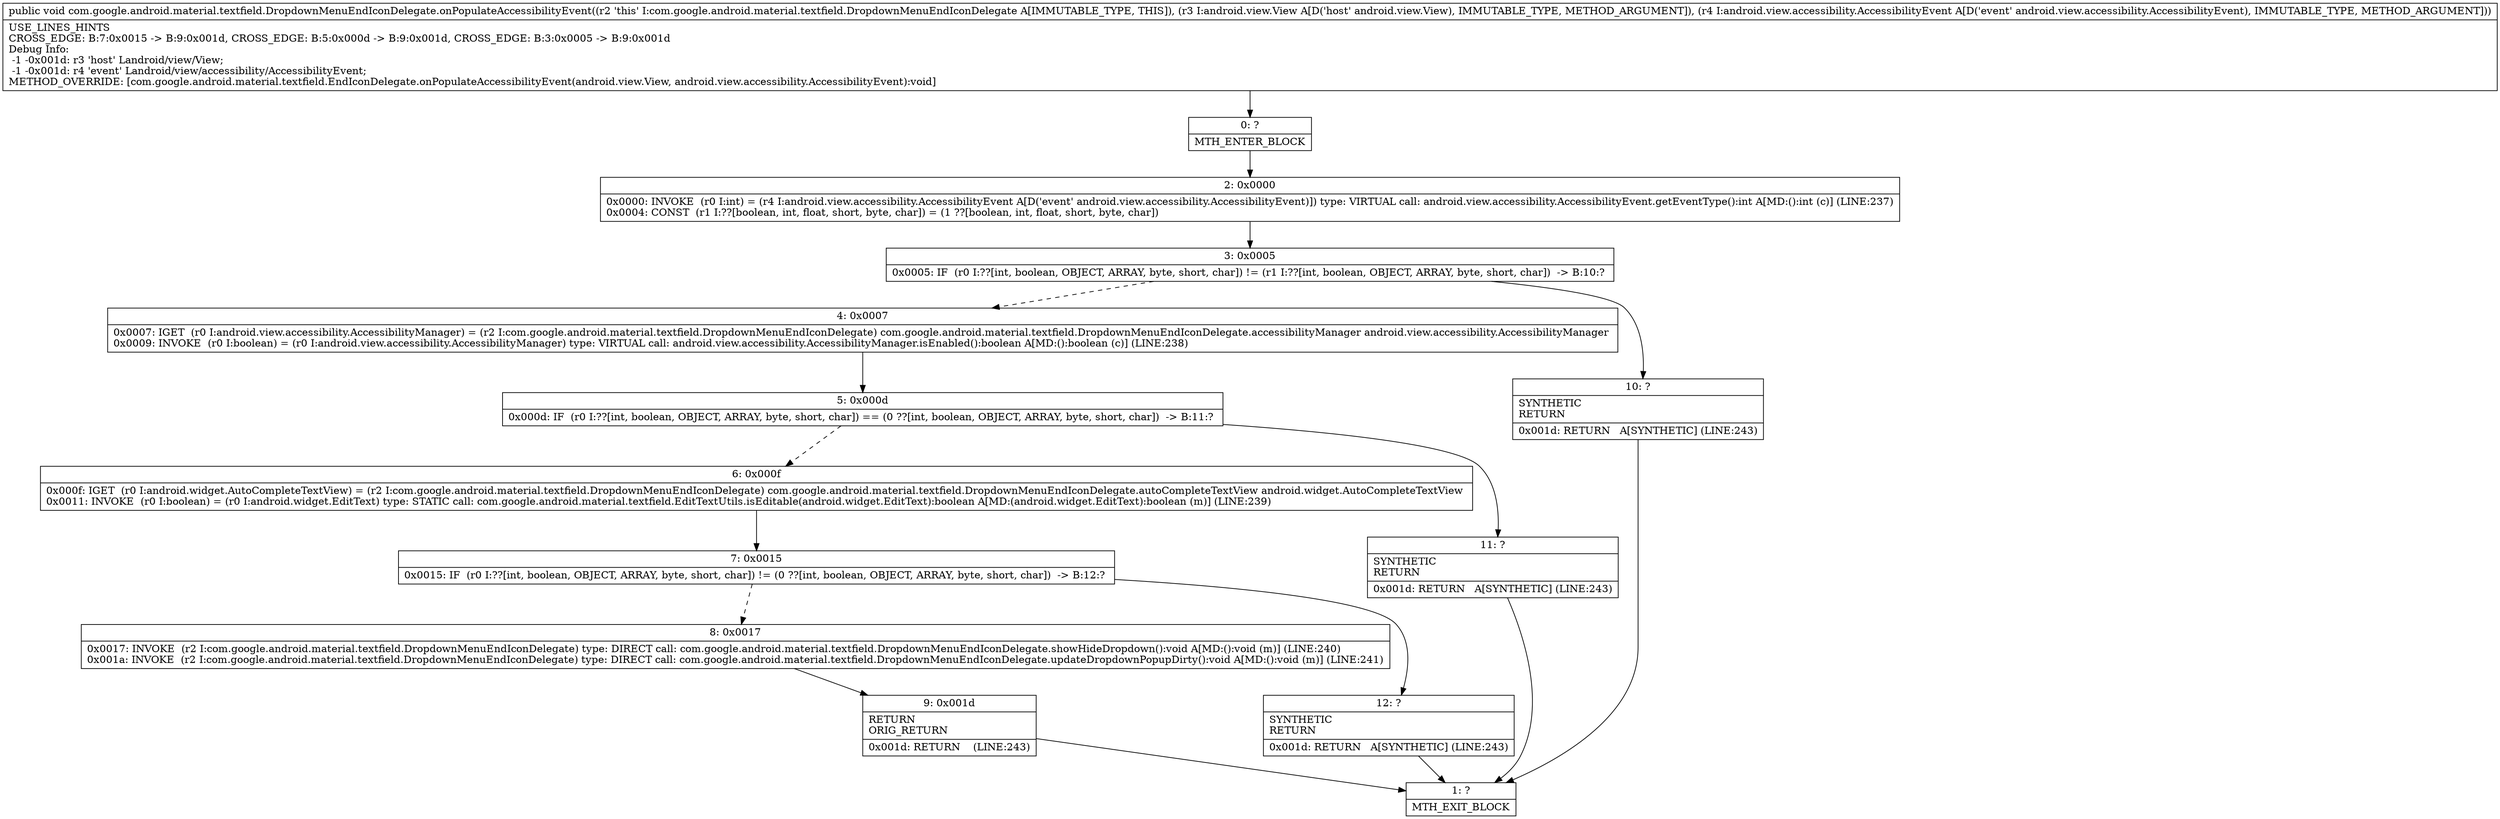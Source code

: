 digraph "CFG forcom.google.android.material.textfield.DropdownMenuEndIconDelegate.onPopulateAccessibilityEvent(Landroid\/view\/View;Landroid\/view\/accessibility\/AccessibilityEvent;)V" {
Node_0 [shape=record,label="{0\:\ ?|MTH_ENTER_BLOCK\l}"];
Node_2 [shape=record,label="{2\:\ 0x0000|0x0000: INVOKE  (r0 I:int) = (r4 I:android.view.accessibility.AccessibilityEvent A[D('event' android.view.accessibility.AccessibilityEvent)]) type: VIRTUAL call: android.view.accessibility.AccessibilityEvent.getEventType():int A[MD:():int (c)] (LINE:237)\l0x0004: CONST  (r1 I:??[boolean, int, float, short, byte, char]) = (1 ??[boolean, int, float, short, byte, char]) \l}"];
Node_3 [shape=record,label="{3\:\ 0x0005|0x0005: IF  (r0 I:??[int, boolean, OBJECT, ARRAY, byte, short, char]) != (r1 I:??[int, boolean, OBJECT, ARRAY, byte, short, char])  \-\> B:10:? \l}"];
Node_4 [shape=record,label="{4\:\ 0x0007|0x0007: IGET  (r0 I:android.view.accessibility.AccessibilityManager) = (r2 I:com.google.android.material.textfield.DropdownMenuEndIconDelegate) com.google.android.material.textfield.DropdownMenuEndIconDelegate.accessibilityManager android.view.accessibility.AccessibilityManager \l0x0009: INVOKE  (r0 I:boolean) = (r0 I:android.view.accessibility.AccessibilityManager) type: VIRTUAL call: android.view.accessibility.AccessibilityManager.isEnabled():boolean A[MD:():boolean (c)] (LINE:238)\l}"];
Node_5 [shape=record,label="{5\:\ 0x000d|0x000d: IF  (r0 I:??[int, boolean, OBJECT, ARRAY, byte, short, char]) == (0 ??[int, boolean, OBJECT, ARRAY, byte, short, char])  \-\> B:11:? \l}"];
Node_6 [shape=record,label="{6\:\ 0x000f|0x000f: IGET  (r0 I:android.widget.AutoCompleteTextView) = (r2 I:com.google.android.material.textfield.DropdownMenuEndIconDelegate) com.google.android.material.textfield.DropdownMenuEndIconDelegate.autoCompleteTextView android.widget.AutoCompleteTextView \l0x0011: INVOKE  (r0 I:boolean) = (r0 I:android.widget.EditText) type: STATIC call: com.google.android.material.textfield.EditTextUtils.isEditable(android.widget.EditText):boolean A[MD:(android.widget.EditText):boolean (m)] (LINE:239)\l}"];
Node_7 [shape=record,label="{7\:\ 0x0015|0x0015: IF  (r0 I:??[int, boolean, OBJECT, ARRAY, byte, short, char]) != (0 ??[int, boolean, OBJECT, ARRAY, byte, short, char])  \-\> B:12:? \l}"];
Node_8 [shape=record,label="{8\:\ 0x0017|0x0017: INVOKE  (r2 I:com.google.android.material.textfield.DropdownMenuEndIconDelegate) type: DIRECT call: com.google.android.material.textfield.DropdownMenuEndIconDelegate.showHideDropdown():void A[MD:():void (m)] (LINE:240)\l0x001a: INVOKE  (r2 I:com.google.android.material.textfield.DropdownMenuEndIconDelegate) type: DIRECT call: com.google.android.material.textfield.DropdownMenuEndIconDelegate.updateDropdownPopupDirty():void A[MD:():void (m)] (LINE:241)\l}"];
Node_9 [shape=record,label="{9\:\ 0x001d|RETURN\lORIG_RETURN\l|0x001d: RETURN    (LINE:243)\l}"];
Node_1 [shape=record,label="{1\:\ ?|MTH_EXIT_BLOCK\l}"];
Node_12 [shape=record,label="{12\:\ ?|SYNTHETIC\lRETURN\l|0x001d: RETURN   A[SYNTHETIC] (LINE:243)\l}"];
Node_11 [shape=record,label="{11\:\ ?|SYNTHETIC\lRETURN\l|0x001d: RETURN   A[SYNTHETIC] (LINE:243)\l}"];
Node_10 [shape=record,label="{10\:\ ?|SYNTHETIC\lRETURN\l|0x001d: RETURN   A[SYNTHETIC] (LINE:243)\l}"];
MethodNode[shape=record,label="{public void com.google.android.material.textfield.DropdownMenuEndIconDelegate.onPopulateAccessibilityEvent((r2 'this' I:com.google.android.material.textfield.DropdownMenuEndIconDelegate A[IMMUTABLE_TYPE, THIS]), (r3 I:android.view.View A[D('host' android.view.View), IMMUTABLE_TYPE, METHOD_ARGUMENT]), (r4 I:android.view.accessibility.AccessibilityEvent A[D('event' android.view.accessibility.AccessibilityEvent), IMMUTABLE_TYPE, METHOD_ARGUMENT]))  | USE_LINES_HINTS\lCROSS_EDGE: B:7:0x0015 \-\> B:9:0x001d, CROSS_EDGE: B:5:0x000d \-\> B:9:0x001d, CROSS_EDGE: B:3:0x0005 \-\> B:9:0x001d\lDebug Info:\l  \-1 \-0x001d: r3 'host' Landroid\/view\/View;\l  \-1 \-0x001d: r4 'event' Landroid\/view\/accessibility\/AccessibilityEvent;\lMETHOD_OVERRIDE: [com.google.android.material.textfield.EndIconDelegate.onPopulateAccessibilityEvent(android.view.View, android.view.accessibility.AccessibilityEvent):void]\l}"];
MethodNode -> Node_0;Node_0 -> Node_2;
Node_2 -> Node_3;
Node_3 -> Node_4[style=dashed];
Node_3 -> Node_10;
Node_4 -> Node_5;
Node_5 -> Node_6[style=dashed];
Node_5 -> Node_11;
Node_6 -> Node_7;
Node_7 -> Node_8[style=dashed];
Node_7 -> Node_12;
Node_8 -> Node_9;
Node_9 -> Node_1;
Node_12 -> Node_1;
Node_11 -> Node_1;
Node_10 -> Node_1;
}

